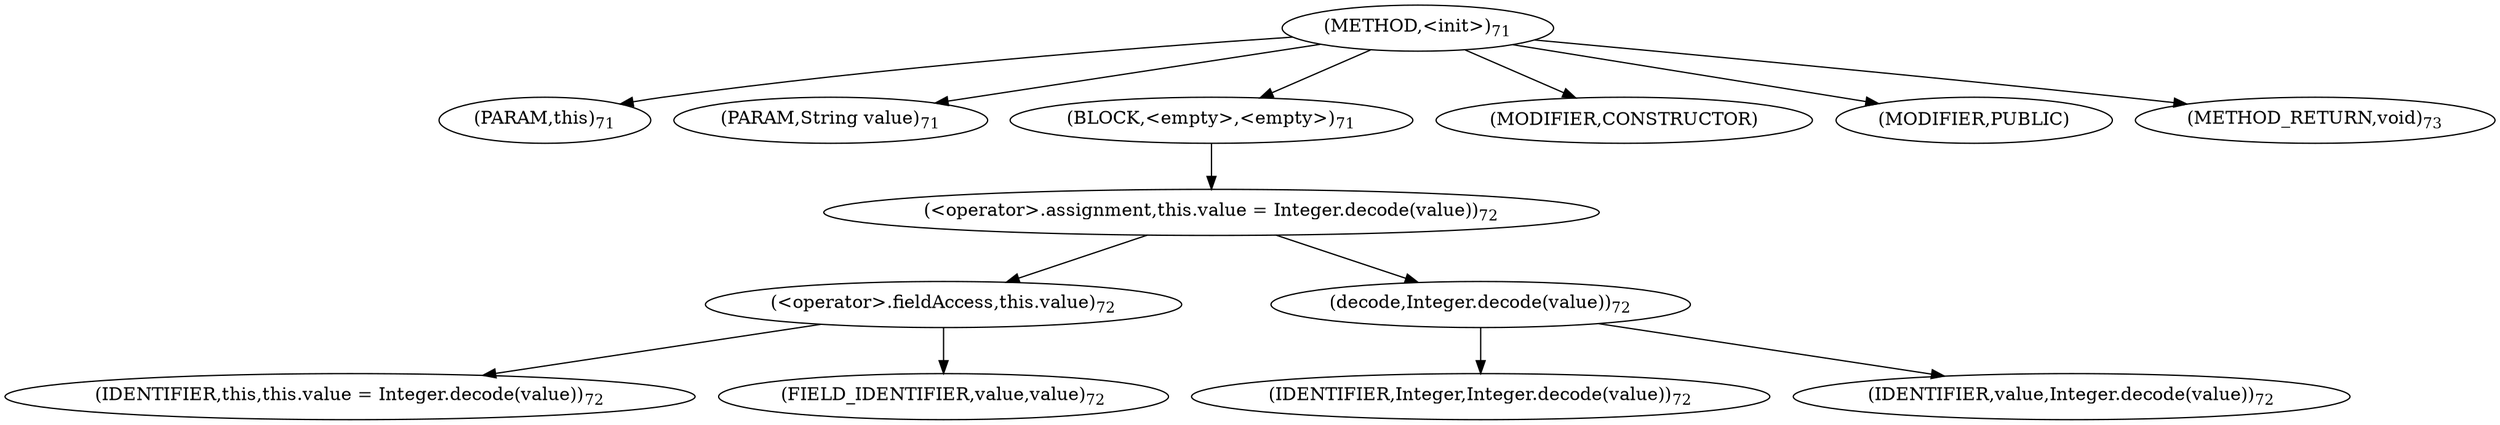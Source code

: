 digraph "&lt;init&gt;" {  
"21" [label = <(METHOD,&lt;init&gt;)<SUB>71</SUB>> ]
"4" [label = <(PARAM,this)<SUB>71</SUB>> ]
"22" [label = <(PARAM,String value)<SUB>71</SUB>> ]
"23" [label = <(BLOCK,&lt;empty&gt;,&lt;empty&gt;)<SUB>71</SUB>> ]
"24" [label = <(&lt;operator&gt;.assignment,this.value = Integer.decode(value))<SUB>72</SUB>> ]
"25" [label = <(&lt;operator&gt;.fieldAccess,this.value)<SUB>72</SUB>> ]
"3" [label = <(IDENTIFIER,this,this.value = Integer.decode(value))<SUB>72</SUB>> ]
"26" [label = <(FIELD_IDENTIFIER,value,value)<SUB>72</SUB>> ]
"27" [label = <(decode,Integer.decode(value))<SUB>72</SUB>> ]
"28" [label = <(IDENTIFIER,Integer,Integer.decode(value))<SUB>72</SUB>> ]
"29" [label = <(IDENTIFIER,value,Integer.decode(value))<SUB>72</SUB>> ]
"30" [label = <(MODIFIER,CONSTRUCTOR)> ]
"31" [label = <(MODIFIER,PUBLIC)> ]
"32" [label = <(METHOD_RETURN,void)<SUB>73</SUB>> ]
  "21" -> "4" 
  "21" -> "22" 
  "21" -> "23" 
  "21" -> "30" 
  "21" -> "31" 
  "21" -> "32" 
  "23" -> "24" 
  "24" -> "25" 
  "24" -> "27" 
  "25" -> "3" 
  "25" -> "26" 
  "27" -> "28" 
  "27" -> "29" 
}
